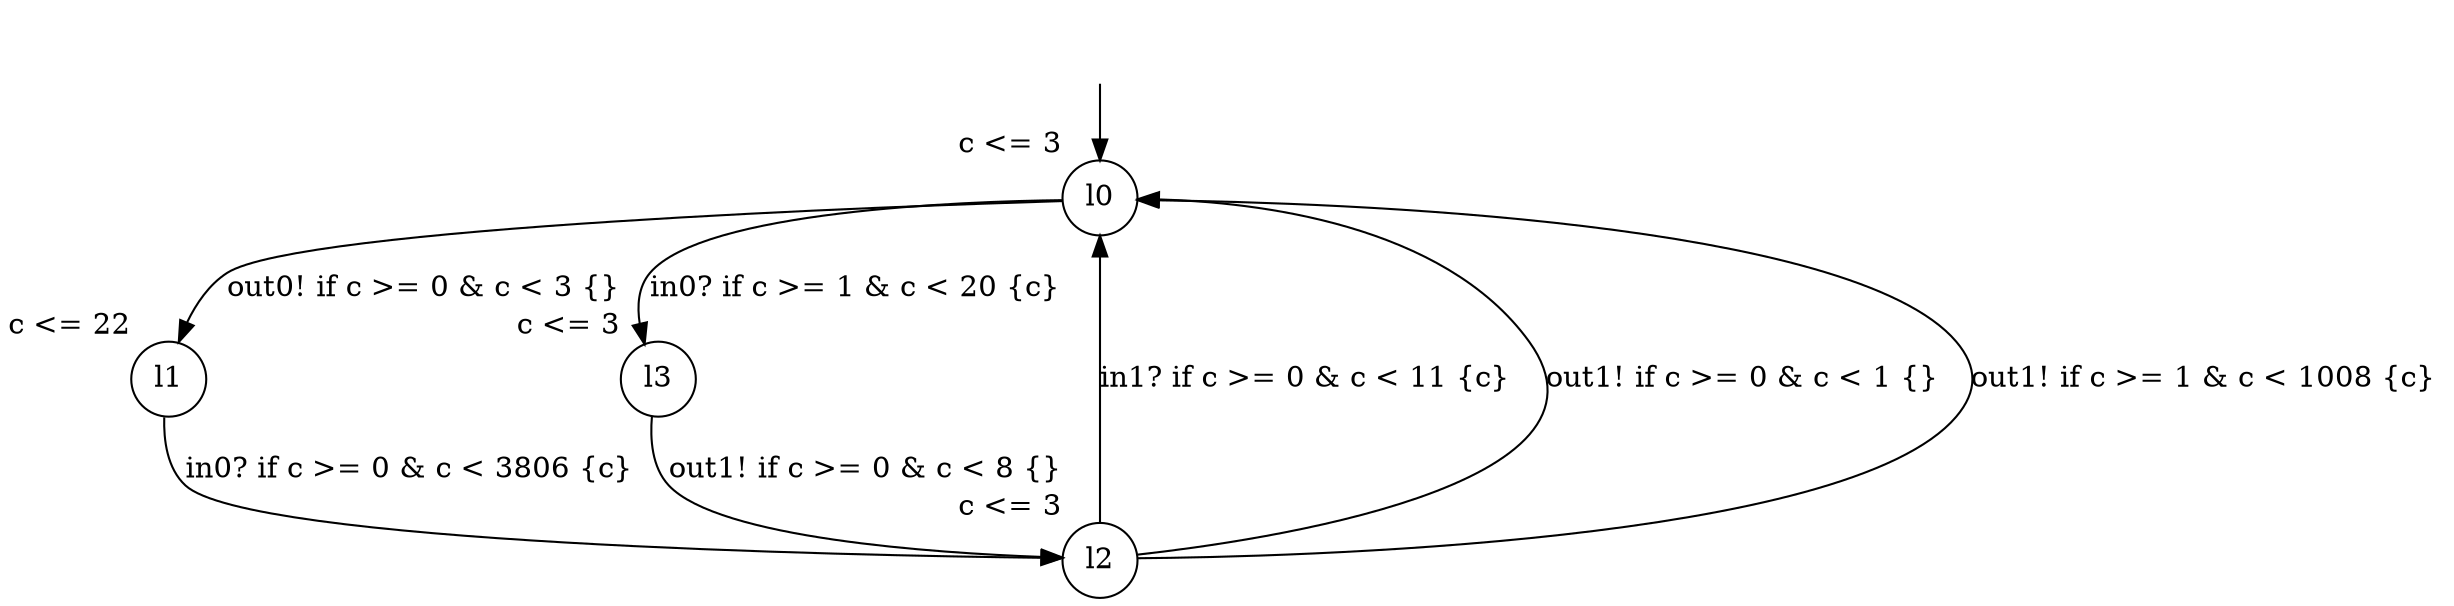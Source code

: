 digraph g {
__start0 [label="" shape="none"];
l0 [shape="circle" margin=0 label="l0", xlabel="c <= 3"];
l1 [shape="circle" margin=0 label="l1", xlabel="c <= 22"];
l2 [shape="circle" margin=0 label="l2", xlabel="c <= 3"];
l3 [shape="circle" margin=0 label="l3", xlabel="c <= 3"];
l0 -> l3 [label="in0? if c >= 1 & c < 20 {c} "];
l0 -> l1 [label="out0! if c >= 0 & c < 3 {} "];
l1 -> l2 [label="in0? if c >= 0 & c < 3806 {c} "];
l2 -> l0 [label="in1? if c >= 0 & c < 11 {c} "];
l2 -> l0 [label="out1! if c >= 0 & c < 1 {} "];
l2 -> l0 [label="out1! if c >= 1 & c < 1008 {c} "];
l3 -> l2 [label="out1! if c >= 0 & c < 8 {} "];
__start0 -> l0;
}
